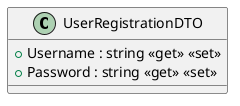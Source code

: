 @startuml
class UserRegistrationDTO {
    + Username : string <<get>> <<set>>
    + Password : string <<get>> <<set>>
}
@enduml
